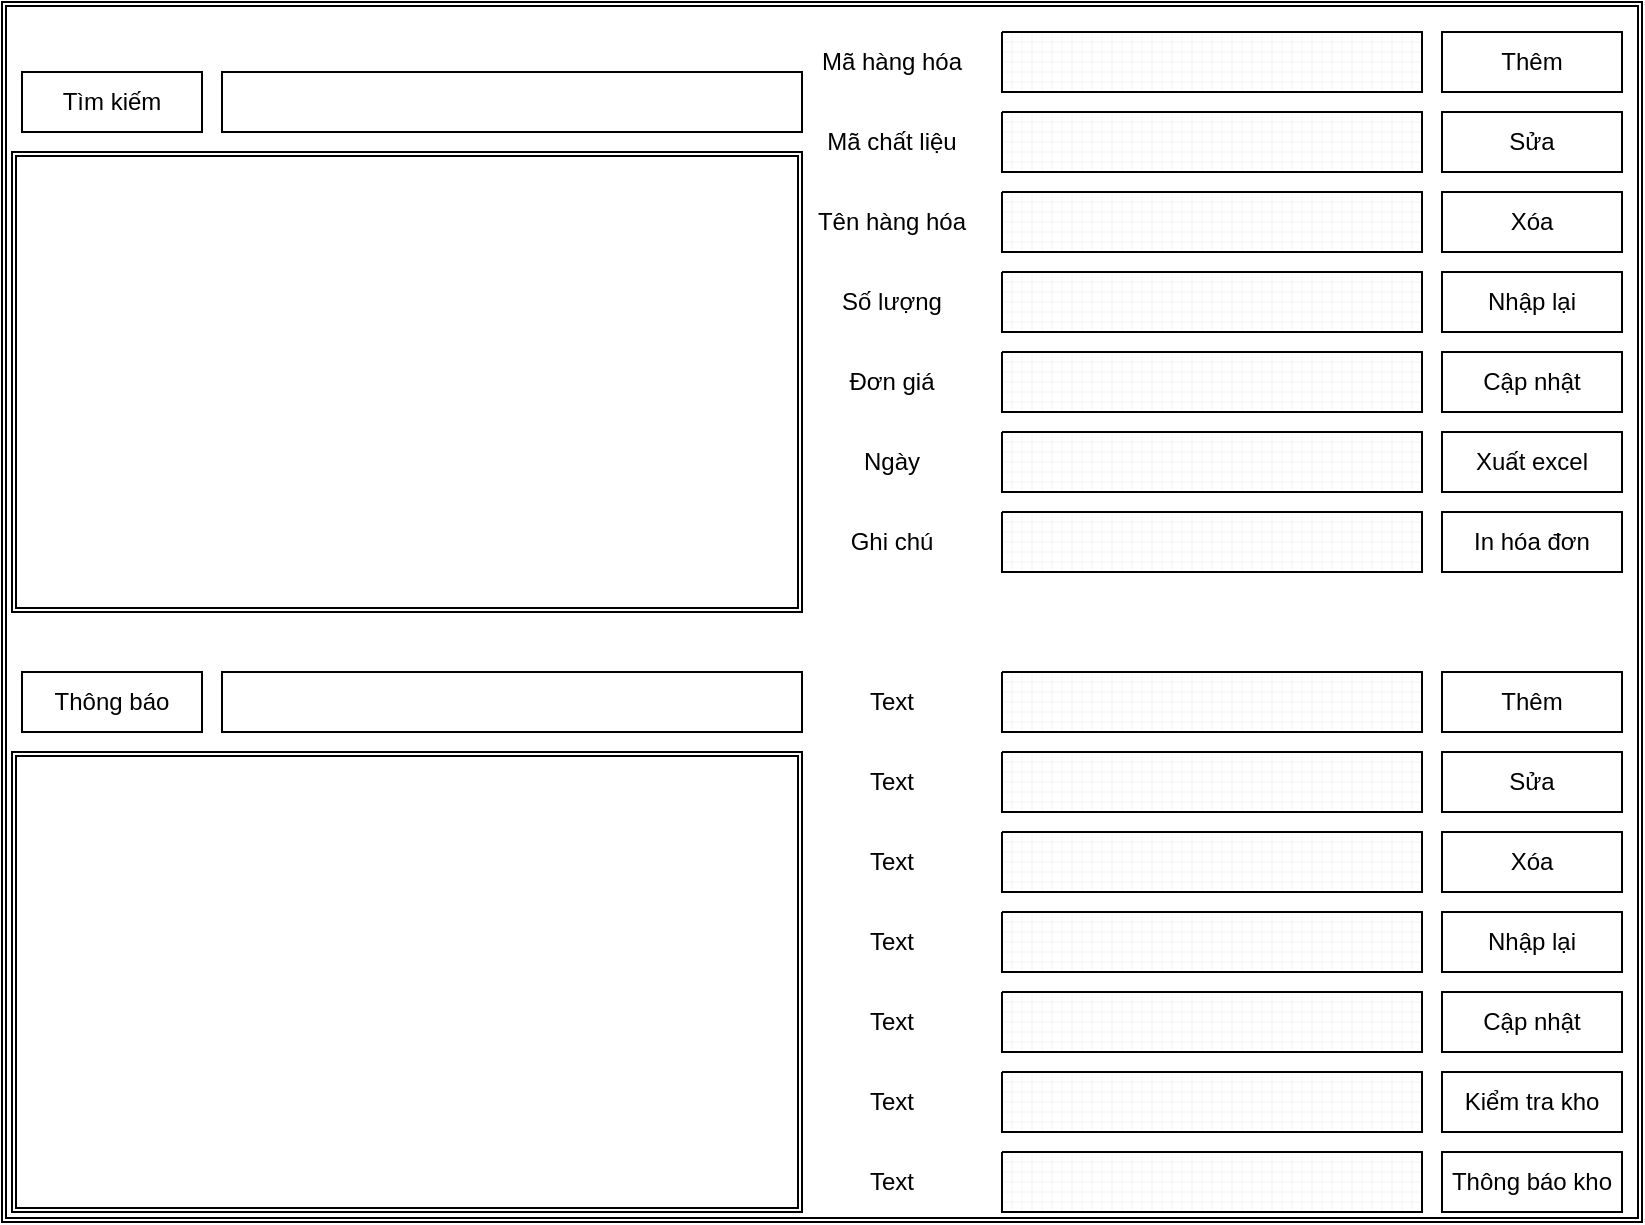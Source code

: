 <mxfile version="13.10.4" type="device"><diagram id="_b8Lz2bAl0GtQFYjMquY" name="Page-1"><mxGraphModel dx="1677" dy="2147" grid="1" gridSize="10" guides="1" tooltips="1" connect="1" arrows="1" fold="1" page="1" pageScale="1" pageWidth="827" pageHeight="1169" math="0" shadow="0"><root><mxCell id="0"/><mxCell id="1" parent="0"/><mxCell id="qbNIp1cFXwifCdJpEuJc-8" value="" style="shape=ext;double=1;rounded=0;whiteSpace=wrap;html=1;" parent="1" vertex="1"><mxGeometry x="-10" y="-25" width="820" height="610" as="geometry"/></mxCell><mxCell id="qbNIp1cFXwifCdJpEuJc-22" value="" style="shape=ext;double=1;rounded=0;whiteSpace=wrap;html=1;" parent="1" vertex="1"><mxGeometry x="-5" y="350" width="395" height="230" as="geometry"/></mxCell><mxCell id="qbNIp1cFXwifCdJpEuJc-50" value="" style="verticalLabelPosition=bottom;verticalAlign=top;html=1;shape=mxgraph.basic.rect;fillColor2=none;strokeWidth=1;size=20;indent=5;" parent="1" vertex="1"><mxGeometry x="710" y="-10" width="90" height="30" as="geometry"/></mxCell><mxCell id="qbNIp1cFXwifCdJpEuJc-52" value="" style="verticalLabelPosition=bottom;verticalAlign=top;html=1;shape=mxgraph.basic.rect;fillColor2=none;strokeWidth=1;size=20;indent=5;" parent="1" vertex="1"><mxGeometry y="10" width="90" height="30" as="geometry"/></mxCell><mxCell id="qbNIp1cFXwifCdJpEuJc-53" value="" style="verticalLabelPosition=bottom;verticalAlign=top;html=1;shape=mxgraph.basic.rect;fillColor2=none;strokeWidth=1;size=20;indent=5;" parent="1" vertex="1"><mxGeometry x="100" y="10" width="290" height="30" as="geometry"/></mxCell><mxCell id="qbNIp1cFXwifCdJpEuJc-93" value="Tìm kiếm" style="text;html=1;strokeColor=none;fillColor=none;align=center;verticalAlign=middle;whiteSpace=wrap;rounded=0;" parent="1" vertex="1"><mxGeometry y="10" width="90" height="30" as="geometry"/></mxCell><mxCell id="qbNIp1cFXwifCdJpEuJc-106" value="Text" style="text;html=1;strokeColor=none;fillColor=none;align=center;verticalAlign=middle;whiteSpace=wrap;rounded=0;" parent="1" vertex="1"><mxGeometry x="170" y="90" width="90" height="30" as="geometry"/></mxCell><mxCell id="qbNIp1cFXwifCdJpEuJc-175" value="" style="verticalLabelPosition=bottom;verticalAlign=top;html=1;shape=mxgraph.basic.rect;fillColor2=none;strokeWidth=1;size=20;indent=5;" parent="1" vertex="1"><mxGeometry y="310" width="90" height="30" as="geometry"/></mxCell><mxCell id="qbNIp1cFXwifCdJpEuJc-185" value="" style="verticalLabelPosition=bottom;verticalAlign=top;html=1;shape=mxgraph.basic.rect;fillColor2=none;strokeWidth=1;size=20;indent=5;" parent="1" vertex="1"><mxGeometry x="710" y="30" width="90" height="30" as="geometry"/></mxCell><mxCell id="qbNIp1cFXwifCdJpEuJc-186" value="" style="verticalLabelPosition=bottom;verticalAlign=top;html=1;shape=mxgraph.basic.rect;fillColor2=none;strokeWidth=1;size=20;indent=5;" parent="1" vertex="1"><mxGeometry x="710" y="70" width="90" height="30" as="geometry"/></mxCell><mxCell id="qbNIp1cFXwifCdJpEuJc-187" value="" style="verticalLabelPosition=bottom;verticalAlign=top;html=1;shape=mxgraph.basic.rect;fillColor2=none;strokeWidth=1;size=20;indent=5;" parent="1" vertex="1"><mxGeometry x="710" y="110" width="90" height="30" as="geometry"/></mxCell><mxCell id="qbNIp1cFXwifCdJpEuJc-188" value="" style="verticalLabelPosition=bottom;verticalAlign=top;html=1;shape=mxgraph.basic.rect;fillColor2=none;strokeWidth=1;size=20;indent=5;" parent="1" vertex="1"><mxGeometry x="710" y="150" width="90" height="30" as="geometry"/></mxCell><mxCell id="qbNIp1cFXwifCdJpEuJc-191" value="" style="verticalLabelPosition=bottom;verticalAlign=top;html=1;shape=mxgraph.basic.rect;fillColor2=none;strokeWidth=1;size=20;indent=5;" parent="1" vertex="1"><mxGeometry x="710" y="190" width="90" height="30" as="geometry"/></mxCell><mxCell id="qbNIp1cFXwifCdJpEuJc-194" value="" style="verticalLabelPosition=bottom;verticalAlign=top;html=1;shape=mxgraph.basic.rect;fillColor2=none;strokeWidth=1;size=20;indent=5;" parent="1" vertex="1"><mxGeometry x="100" y="310" width="290" height="30" as="geometry"/></mxCell><mxCell id="qbNIp1cFXwifCdJpEuJc-195" value="Thông báo" style="text;html=1;strokeColor=none;fillColor=none;align=center;verticalAlign=middle;whiteSpace=wrap;rounded=0;" parent="1" vertex="1"><mxGeometry y="310" width="90" height="30" as="geometry"/></mxCell><mxCell id="qbNIp1cFXwifCdJpEuJc-197" value="" style="verticalLabelPosition=bottom;verticalAlign=top;html=1;shape=mxgraph.basic.patternFillRect;fillStyle=grid;step=5;fillStrokeWidth=0.2;fillStrokeColor=#dddddd;" parent="1" vertex="1"><mxGeometry x="490" y="-10" width="210" height="30" as="geometry"/></mxCell><mxCell id="qbNIp1cFXwifCdJpEuJc-198" value="" style="verticalLabelPosition=bottom;verticalAlign=top;html=1;shape=mxgraph.basic.patternFillRect;fillStyle=grid;step=5;fillStrokeWidth=0.2;fillStrokeColor=#dddddd;" parent="1" vertex="1"><mxGeometry x="490" y="30" width="210" height="30" as="geometry"/></mxCell><mxCell id="qbNIp1cFXwifCdJpEuJc-199" value="" style="verticalLabelPosition=bottom;verticalAlign=top;html=1;shape=mxgraph.basic.patternFillRect;fillStyle=grid;step=5;fillStrokeWidth=0.2;fillStrokeColor=#dddddd;" parent="1" vertex="1"><mxGeometry x="490" y="70" width="210" height="30" as="geometry"/></mxCell><mxCell id="qbNIp1cFXwifCdJpEuJc-200" value="" style="verticalLabelPosition=bottom;verticalAlign=top;html=1;shape=mxgraph.basic.patternFillRect;fillStyle=grid;step=5;fillStrokeWidth=0.2;fillStrokeColor=#dddddd;" parent="1" vertex="1"><mxGeometry x="490" y="150" width="210" height="30" as="geometry"/></mxCell><mxCell id="qbNIp1cFXwifCdJpEuJc-201" value="" style="verticalLabelPosition=bottom;verticalAlign=top;html=1;shape=mxgraph.basic.patternFillRect;fillStyle=grid;step=5;fillStrokeWidth=0.2;fillStrokeColor=#dddddd;" parent="1" vertex="1"><mxGeometry x="490" y="110" width="210" height="30" as="geometry"/></mxCell><mxCell id="qbNIp1cFXwifCdJpEuJc-202" value="" style="verticalLabelPosition=bottom;verticalAlign=top;html=1;shape=mxgraph.basic.patternFillRect;fillStyle=grid;step=5;fillStrokeWidth=0.2;fillStrokeColor=#dddddd;" parent="1" vertex="1"><mxGeometry x="490" y="190" width="210" height="30" as="geometry"/></mxCell><mxCell id="qbNIp1cFXwifCdJpEuJc-206" value="Thêm" style="text;html=1;strokeColor=none;fillColor=none;align=center;verticalAlign=middle;whiteSpace=wrap;rounded=0;" parent="1" vertex="1"><mxGeometry x="710" y="-10" width="90" height="30" as="geometry"/></mxCell><mxCell id="qbNIp1cFXwifCdJpEuJc-207" value="Mã chất liệu" style="text;html=1;strokeColor=none;fillColor=none;align=center;verticalAlign=middle;whiteSpace=wrap;rounded=0;" parent="1" vertex="1"><mxGeometry x="390" y="30" width="90" height="30" as="geometry"/></mxCell><mxCell id="qbNIp1cFXwifCdJpEuJc-208" value="Tên hàng hóa" style="text;html=1;strokeColor=none;fillColor=none;align=center;verticalAlign=middle;whiteSpace=wrap;rounded=0;" parent="1" vertex="1"><mxGeometry x="390" y="70" width="90" height="30" as="geometry"/></mxCell><mxCell id="qbNIp1cFXwifCdJpEuJc-210" value="Ngày" style="text;html=1;strokeColor=none;fillColor=none;align=center;verticalAlign=middle;whiteSpace=wrap;rounded=0;" parent="1" vertex="1"><mxGeometry x="390" y="190" width="90" height="30" as="geometry"/></mxCell><mxCell id="qbNIp1cFXwifCdJpEuJc-211" value="Đơn giá" style="text;html=1;strokeColor=none;fillColor=none;align=center;verticalAlign=middle;whiteSpace=wrap;rounded=0;" parent="1" vertex="1"><mxGeometry x="390" y="150" width="90" height="30" as="geometry"/></mxCell><mxCell id="qbNIp1cFXwifCdJpEuJc-212" value="Số lượng" style="text;html=1;strokeColor=none;fillColor=none;align=center;verticalAlign=middle;whiteSpace=wrap;rounded=0;" parent="1" vertex="1"><mxGeometry x="390" y="110" width="90" height="30" as="geometry"/></mxCell><mxCell id="qbNIp1cFXwifCdJpEuJc-213" value="" style="shape=ext;double=1;rounded=0;whiteSpace=wrap;html=1;" parent="1" vertex="1"><mxGeometry x="-5" y="50" width="395" height="230" as="geometry"/></mxCell><mxCell id="qbNIp1cFXwifCdJpEuJc-267" value="" style="verticalLabelPosition=bottom;verticalAlign=top;html=1;shape=mxgraph.basic.rect;fillColor2=none;strokeWidth=1;size=20;indent=5;" parent="1" vertex="1"><mxGeometry x="710" y="550" width="90" height="30" as="geometry"/></mxCell><mxCell id="qbNIp1cFXwifCdJpEuJc-268" value="" style="verticalLabelPosition=bottom;verticalAlign=top;html=1;shape=mxgraph.basic.rect;fillColor2=none;strokeWidth=1;size=20;indent=5;" parent="1" vertex="1"><mxGeometry x="710" y="510" width="90" height="30" as="geometry"/></mxCell><mxCell id="qbNIp1cFXwifCdJpEuJc-269" value="" style="verticalLabelPosition=bottom;verticalAlign=top;html=1;shape=mxgraph.basic.rect;fillColor2=none;strokeWidth=1;size=20;indent=5;" parent="1" vertex="1"><mxGeometry x="710" y="470" width="90" height="30" as="geometry"/></mxCell><mxCell id="qbNIp1cFXwifCdJpEuJc-270" value="" style="verticalLabelPosition=bottom;verticalAlign=top;html=1;shape=mxgraph.basic.rect;fillColor2=none;strokeWidth=1;size=20;indent=5;" parent="1" vertex="1"><mxGeometry x="710" y="390" width="90" height="30" as="geometry"/></mxCell><mxCell id="qbNIp1cFXwifCdJpEuJc-271" value="" style="verticalLabelPosition=bottom;verticalAlign=top;html=1;shape=mxgraph.basic.rect;fillColor2=none;strokeWidth=1;size=20;indent=5;" parent="1" vertex="1"><mxGeometry x="710" y="430" width="90" height="30" as="geometry"/></mxCell><mxCell id="qbNIp1cFXwifCdJpEuJc-272" value="" style="verticalLabelPosition=bottom;verticalAlign=top;html=1;shape=mxgraph.basic.rect;fillColor2=none;strokeWidth=1;size=20;indent=5;" parent="1" vertex="1"><mxGeometry x="710" y="350" width="90" height="30" as="geometry"/></mxCell><mxCell id="qbNIp1cFXwifCdJpEuJc-273" value="" style="verticalLabelPosition=bottom;verticalAlign=top;html=1;shape=mxgraph.basic.patternFillRect;fillStyle=grid;step=5;fillStrokeWidth=0.2;fillStrokeColor=#dddddd;" parent="1" vertex="1"><mxGeometry x="490" y="350" width="210" height="30" as="geometry"/></mxCell><mxCell id="qbNIp1cFXwifCdJpEuJc-274" value="" style="verticalLabelPosition=bottom;verticalAlign=top;html=1;shape=mxgraph.basic.patternFillRect;fillStyle=grid;step=5;fillStrokeWidth=0.2;fillStrokeColor=#dddddd;" parent="1" vertex="1"><mxGeometry x="490" y="390" width="210" height="30" as="geometry"/></mxCell><mxCell id="qbNIp1cFXwifCdJpEuJc-275" value="" style="verticalLabelPosition=bottom;verticalAlign=top;html=1;shape=mxgraph.basic.patternFillRect;fillStyle=grid;step=5;fillStrokeWidth=0.2;fillStrokeColor=#dddddd;" parent="1" vertex="1"><mxGeometry x="490" y="430" width="210" height="30" as="geometry"/></mxCell><mxCell id="qbNIp1cFXwifCdJpEuJc-276" value="" style="verticalLabelPosition=bottom;verticalAlign=top;html=1;shape=mxgraph.basic.patternFillRect;fillStyle=grid;step=5;fillStrokeWidth=0.2;fillStrokeColor=#dddddd;" parent="1" vertex="1"><mxGeometry x="490" y="470" width="210" height="30" as="geometry"/></mxCell><mxCell id="qbNIp1cFXwifCdJpEuJc-277" value="" style="verticalLabelPosition=bottom;verticalAlign=top;html=1;shape=mxgraph.basic.patternFillRect;fillStyle=grid;step=5;fillStrokeWidth=0.2;fillStrokeColor=#dddddd;" parent="1" vertex="1"><mxGeometry x="490" y="510" width="210" height="30" as="geometry"/></mxCell><mxCell id="qbNIp1cFXwifCdJpEuJc-278" value="" style="verticalLabelPosition=bottom;verticalAlign=top;html=1;shape=mxgraph.basic.patternFillRect;fillStyle=grid;step=5;fillStrokeWidth=0.2;fillStrokeColor=#dddddd;" parent="1" vertex="1"><mxGeometry x="490" y="550" width="210" height="30" as="geometry"/></mxCell><mxCell id="qbNIp1cFXwifCdJpEuJc-279" value="Text" style="text;html=1;strokeColor=none;fillColor=none;align=center;verticalAlign=middle;whiteSpace=wrap;rounded=0;" parent="1" vertex="1"><mxGeometry x="390" y="550" width="90" height="30" as="geometry"/></mxCell><mxCell id="qbNIp1cFXwifCdJpEuJc-280" value="Text" style="text;html=1;strokeColor=none;fillColor=none;align=center;verticalAlign=middle;whiteSpace=wrap;rounded=0;" parent="1" vertex="1"><mxGeometry x="390" y="510" width="90" height="30" as="geometry"/></mxCell><mxCell id="qbNIp1cFXwifCdJpEuJc-281" value="Text" style="text;html=1;strokeColor=none;fillColor=none;align=center;verticalAlign=middle;whiteSpace=wrap;rounded=0;" parent="1" vertex="1"><mxGeometry x="390" y="470" width="90" height="30" as="geometry"/></mxCell><mxCell id="qbNIp1cFXwifCdJpEuJc-282" value="Text" style="text;html=1;strokeColor=none;fillColor=none;align=center;verticalAlign=middle;whiteSpace=wrap;rounded=0;" parent="1" vertex="1"><mxGeometry x="390" y="430" width="90" height="30" as="geometry"/></mxCell><mxCell id="qbNIp1cFXwifCdJpEuJc-283" value="Text" style="text;html=1;strokeColor=none;fillColor=none;align=center;verticalAlign=middle;whiteSpace=wrap;rounded=0;" parent="1" vertex="1"><mxGeometry x="390" y="390" width="90" height="30" as="geometry"/></mxCell><mxCell id="qbNIp1cFXwifCdJpEuJc-284" value="Text" style="text;html=1;strokeColor=none;fillColor=none;align=center;verticalAlign=middle;whiteSpace=wrap;rounded=0;" parent="1" vertex="1"><mxGeometry x="390" y="350" width="90" height="30" as="geometry"/></mxCell><mxCell id="qbNIp1cFXwifCdJpEuJc-285" value="Text" style="text;html=1;strokeColor=none;fillColor=none;align=center;verticalAlign=middle;whiteSpace=wrap;rounded=0;" parent="1" vertex="1"><mxGeometry x="390" y="310" width="90" height="30" as="geometry"/></mxCell><mxCell id="qbNIp1cFXwifCdJpEuJc-286" value="" style="verticalLabelPosition=bottom;verticalAlign=top;html=1;shape=mxgraph.basic.patternFillRect;fillStyle=grid;step=5;fillStrokeWidth=0.2;fillStrokeColor=#dddddd;" parent="1" vertex="1"><mxGeometry x="490" y="310" width="210" height="30" as="geometry"/></mxCell><mxCell id="qbNIp1cFXwifCdJpEuJc-287" value="" style="verticalLabelPosition=bottom;verticalAlign=top;html=1;shape=mxgraph.basic.rect;fillColor2=none;strokeWidth=1;size=20;indent=5;" parent="1" vertex="1"><mxGeometry x="710" y="310" width="90" height="30" as="geometry"/></mxCell><mxCell id="qbNIp1cFXwifCdJpEuJc-289" value="" style="verticalLabelPosition=bottom;verticalAlign=top;html=1;shape=mxgraph.basic.patternFillRect;fillStyle=grid;step=5;fillStrokeWidth=0.2;fillStrokeColor=#dddddd;" parent="1" vertex="1"><mxGeometry x="490" y="230" width="210" height="30" as="geometry"/></mxCell><mxCell id="qbNIp1cFXwifCdJpEuJc-290" value="Ghi chú" style="text;html=1;strokeColor=none;fillColor=none;align=center;verticalAlign=middle;whiteSpace=wrap;rounded=0;" parent="1" vertex="1"><mxGeometry x="390" y="230" width="90" height="30" as="geometry"/></mxCell><mxCell id="qbNIp1cFXwifCdJpEuJc-291" value="" style="verticalLabelPosition=bottom;verticalAlign=top;html=1;shape=mxgraph.basic.rect;fillColor2=none;strokeWidth=1;size=20;indent=5;" parent="1" vertex="1"><mxGeometry x="710" y="230" width="90" height="30" as="geometry"/></mxCell><mxCell id="qbNIp1cFXwifCdJpEuJc-292" value="Sửa" style="text;html=1;strokeColor=none;fillColor=none;align=center;verticalAlign=middle;whiteSpace=wrap;rounded=0;" parent="1" vertex="1"><mxGeometry x="710" y="30" width="90" height="30" as="geometry"/></mxCell><mxCell id="qbNIp1cFXwifCdJpEuJc-294" value="Xóa" style="text;html=1;strokeColor=none;fillColor=none;align=center;verticalAlign=middle;whiteSpace=wrap;rounded=0;" parent="1" vertex="1"><mxGeometry x="710" y="70" width="90" height="30" as="geometry"/></mxCell><mxCell id="qbNIp1cFXwifCdJpEuJc-295" value="Nhập lại" style="text;html=1;strokeColor=none;fillColor=none;align=center;verticalAlign=middle;whiteSpace=wrap;rounded=0;" parent="1" vertex="1"><mxGeometry x="710" y="110" width="90" height="30" as="geometry"/></mxCell><mxCell id="qbNIp1cFXwifCdJpEuJc-296" value="Cập nhật" style="text;html=1;strokeColor=none;fillColor=none;align=center;verticalAlign=middle;whiteSpace=wrap;rounded=0;" parent="1" vertex="1"><mxGeometry x="710" y="150" width="90" height="30" as="geometry"/></mxCell><mxCell id="qbNIp1cFXwifCdJpEuJc-300" value="Xuất excel" style="text;html=1;strokeColor=none;fillColor=none;align=center;verticalAlign=middle;whiteSpace=wrap;rounded=0;" parent="1" vertex="1"><mxGeometry x="710" y="190" width="90" height="30" as="geometry"/></mxCell><mxCell id="qbNIp1cFXwifCdJpEuJc-301" value="In hóa đơn" style="text;html=1;strokeColor=none;fillColor=none;align=center;verticalAlign=middle;whiteSpace=wrap;rounded=0;" parent="1" vertex="1"><mxGeometry x="710" y="230" width="90" height="30" as="geometry"/></mxCell><mxCell id="qbNIp1cFXwifCdJpEuJc-302" value="Thêm" style="text;html=1;strokeColor=none;fillColor=none;align=center;verticalAlign=middle;whiteSpace=wrap;rounded=0;" parent="1" vertex="1"><mxGeometry x="710" y="310" width="90" height="30" as="geometry"/></mxCell><mxCell id="qbNIp1cFXwifCdJpEuJc-303" value="Sửa" style="text;html=1;strokeColor=none;fillColor=none;align=center;verticalAlign=middle;whiteSpace=wrap;rounded=0;" parent="1" vertex="1"><mxGeometry x="710" y="350" width="90" height="30" as="geometry"/></mxCell><mxCell id="qbNIp1cFXwifCdJpEuJc-304" value="Xóa" style="text;html=1;strokeColor=none;fillColor=none;align=center;verticalAlign=middle;whiteSpace=wrap;rounded=0;" parent="1" vertex="1"><mxGeometry x="710" y="390" width="90" height="30" as="geometry"/></mxCell><mxCell id="qbNIp1cFXwifCdJpEuJc-305" value="Nhập lại" style="text;html=1;strokeColor=none;fillColor=none;align=center;verticalAlign=middle;whiteSpace=wrap;rounded=0;" parent="1" vertex="1"><mxGeometry x="710" y="430" width="90" height="30" as="geometry"/></mxCell><mxCell id="qbNIp1cFXwifCdJpEuJc-306" value="Cập nhật" style="text;html=1;strokeColor=none;fillColor=none;align=center;verticalAlign=middle;whiteSpace=wrap;rounded=0;" parent="1" vertex="1"><mxGeometry x="710" y="470" width="90" height="30" as="geometry"/></mxCell><mxCell id="qbNIp1cFXwifCdJpEuJc-307" value="Kiểm tra kho" style="text;html=1;strokeColor=none;fillColor=none;align=center;verticalAlign=middle;whiteSpace=wrap;rounded=0;" parent="1" vertex="1"><mxGeometry x="710" y="510" width="90" height="30" as="geometry"/></mxCell><mxCell id="qbNIp1cFXwifCdJpEuJc-308" value="Thông báo kho" style="text;html=1;strokeColor=none;fillColor=none;align=center;verticalAlign=middle;whiteSpace=wrap;rounded=0;" parent="1" vertex="1"><mxGeometry x="710" y="550" width="90" height="30" as="geometry"/></mxCell><mxCell id="qbNIp1cFXwifCdJpEuJc-309" value="Mã hàng hóa" style="text;html=1;strokeColor=none;fillColor=none;align=center;verticalAlign=middle;whiteSpace=wrap;rounded=0;" parent="1" vertex="1"><mxGeometry x="390" y="-10" width="90" height="30" as="geometry"/></mxCell></root></mxGraphModel></diagram></mxfile>